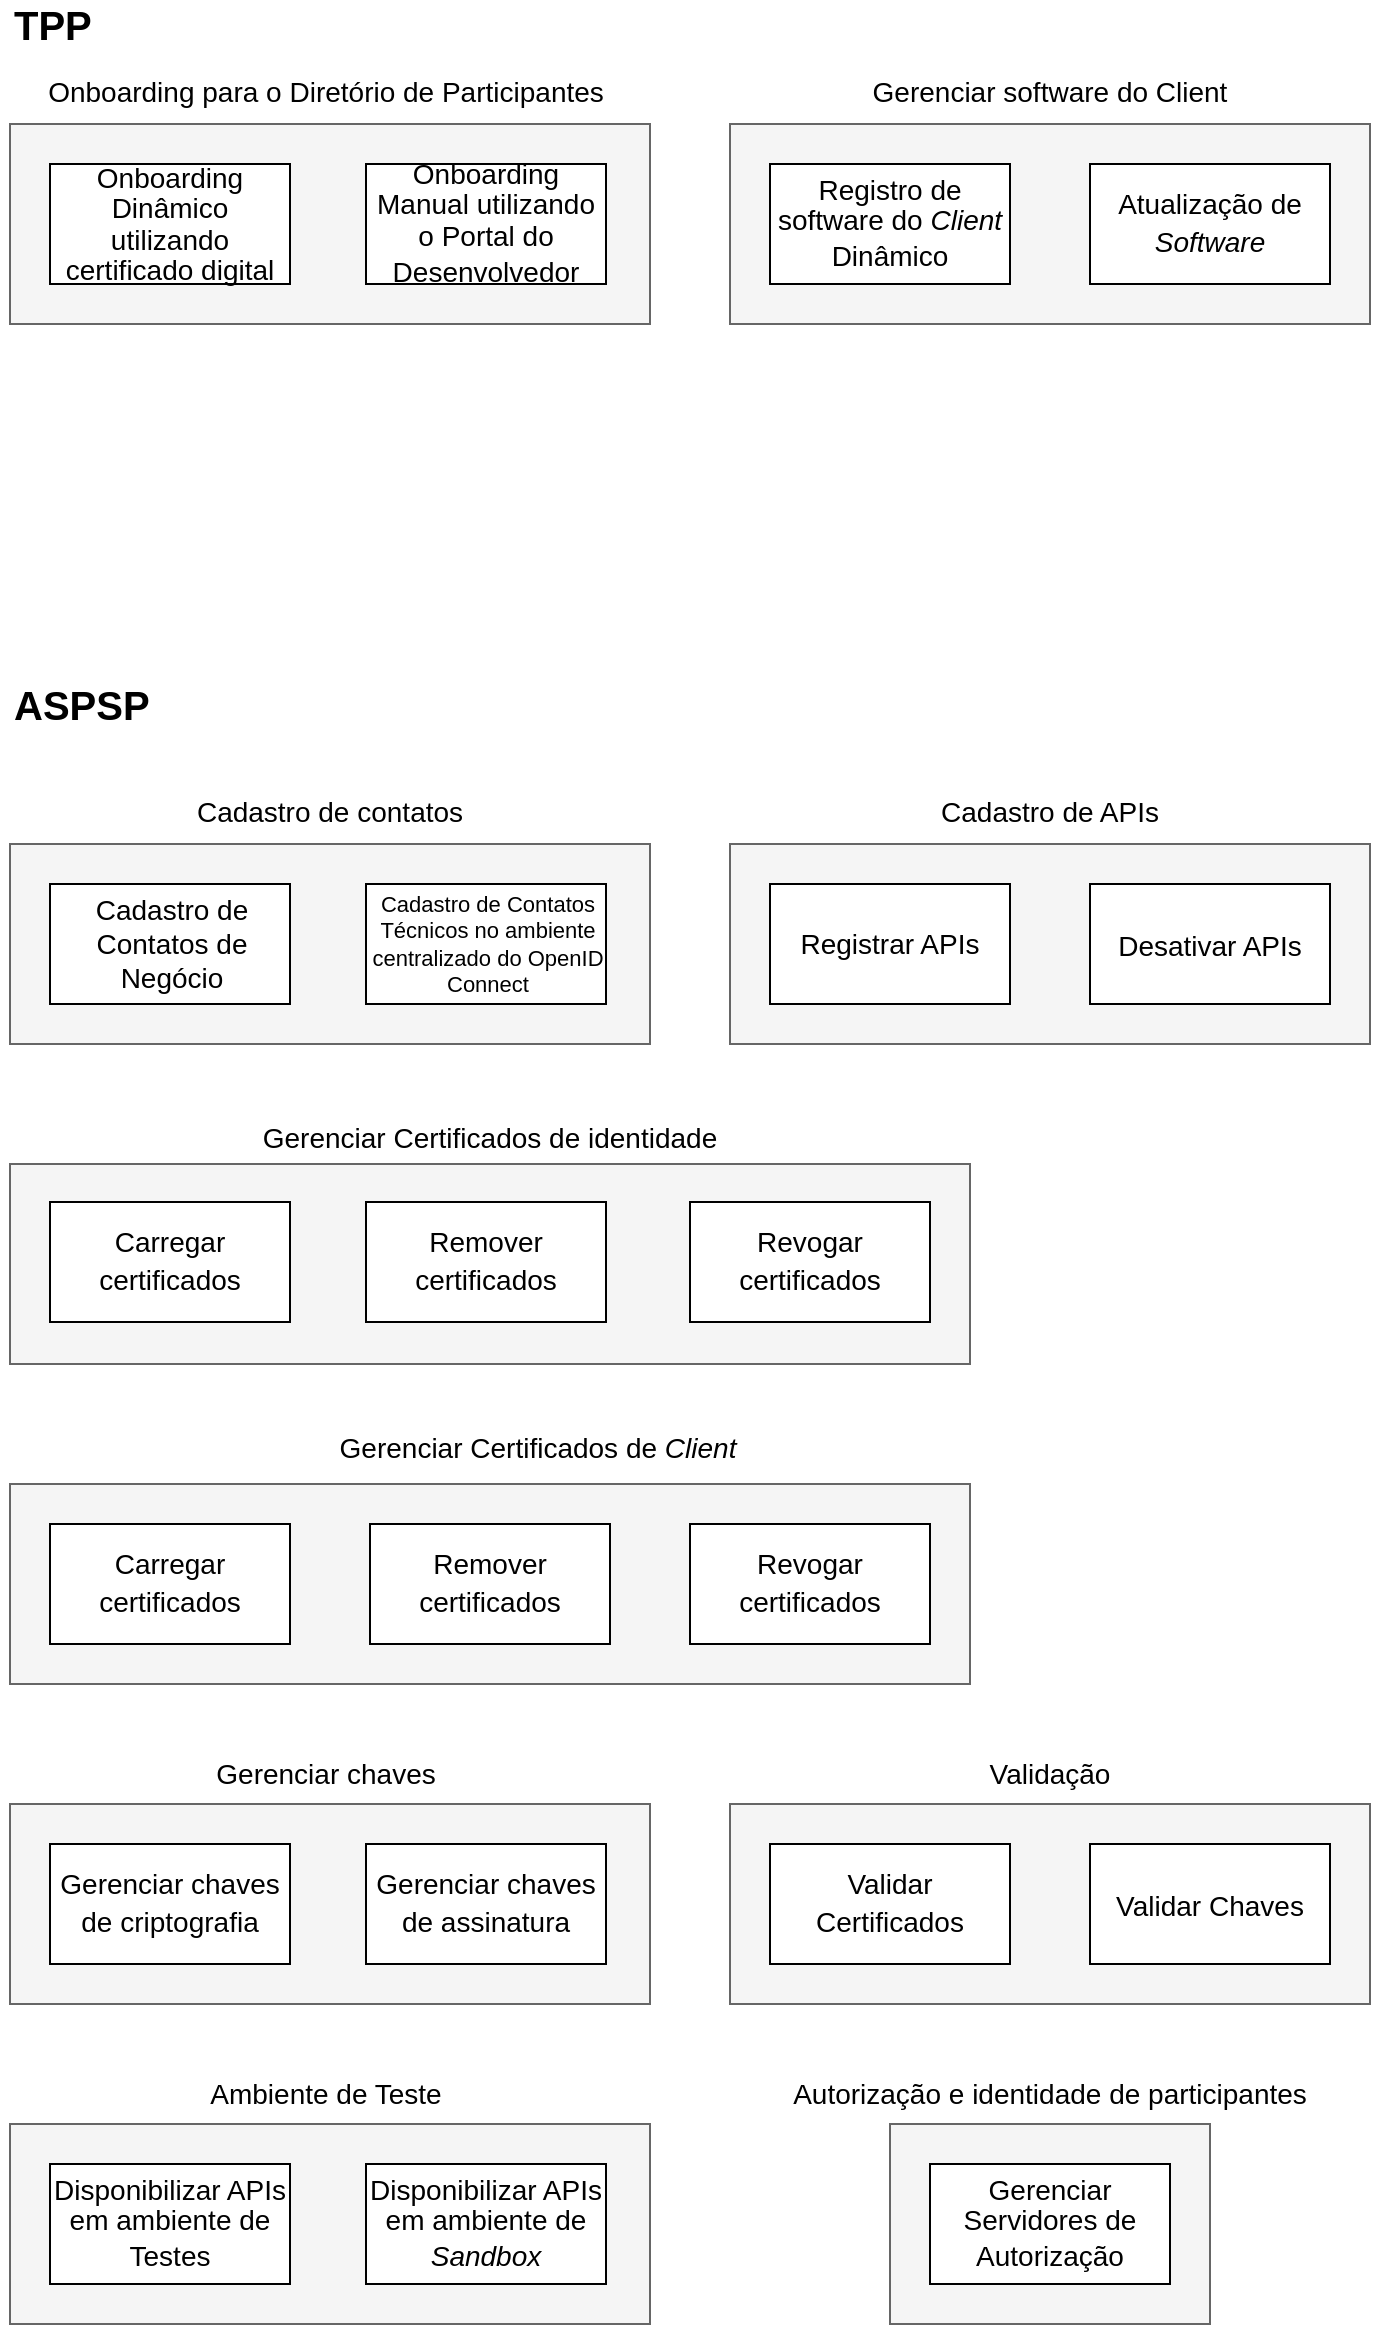 <mxfile version="14.1.8" type="device"><diagram name="Page-1" id="2TcQcZD54DQ14kN6pJWy"><mxGraphModel dx="768" dy="482" grid="1" gridSize="10" guides="1" tooltips="1" connect="1" arrows="1" fold="1" page="1" pageScale="1" pageWidth="827" pageHeight="1169" math="0" shadow="0"><root><mxCell id="dQWmXxBlJwxHtQwSScho-0"/><mxCell id="dQWmXxBlJwxHtQwSScho-1" parent="dQWmXxBlJwxHtQwSScho-0"/><mxCell id="dex9BiM0n378ThbojuQ--26" value="" style="rounded=0;whiteSpace=wrap;html=1;fontSize=20;align=center;fillColor=#f5f5f5;strokeColor=#666666;fontColor=#333333;fontStyle=1" parent="dQWmXxBlJwxHtQwSScho-1" vertex="1"><mxGeometry x="480" y="1120" width="160" height="100" as="geometry"/></mxCell><mxCell id="dex9BiM0n378ThbojuQ--25" value="" style="rounded=0;whiteSpace=wrap;html=1;fontSize=20;align=center;fillColor=#f5f5f5;strokeColor=#666666;fontColor=#333333;" parent="dQWmXxBlJwxHtQwSScho-1" vertex="1"><mxGeometry x="40" y="1120" width="320" height="100" as="geometry"/></mxCell><mxCell id="dex9BiM0n378ThbojuQ--23" value="" style="rounded=0;whiteSpace=wrap;html=1;fontSize=20;align=center;fillColor=#f5f5f5;strokeColor=#666666;fontColor=#333333;fontStyle=1" parent="dQWmXxBlJwxHtQwSScho-1" vertex="1"><mxGeometry x="400" y="960" width="320" height="100" as="geometry"/></mxCell><mxCell id="dex9BiM0n378ThbojuQ--24" value="" style="rounded=0;whiteSpace=wrap;html=1;fontSize=20;align=center;fillColor=#f5f5f5;strokeColor=#666666;fontColor=#333333;" parent="dQWmXxBlJwxHtQwSScho-1" vertex="1"><mxGeometry x="40" y="960" width="320" height="100" as="geometry"/></mxCell><mxCell id="dex9BiM0n378ThbojuQ--22" value="" style="rounded=0;whiteSpace=wrap;html=1;fontSize=20;align=center;fillColor=#f5f5f5;strokeColor=#666666;fontColor=#333333;" parent="dQWmXxBlJwxHtQwSScho-1" vertex="1"><mxGeometry x="40" y="800" width="480" height="100" as="geometry"/></mxCell><mxCell id="dex9BiM0n378ThbojuQ--21" value="" style="rounded=0;whiteSpace=wrap;html=1;fontSize=20;align=center;fillColor=#f5f5f5;strokeColor=#666666;fontColor=#333333;" parent="dQWmXxBlJwxHtQwSScho-1" vertex="1"><mxGeometry x="40" y="640" width="480" height="100" as="geometry"/></mxCell><mxCell id="dex9BiM0n378ThbojuQ--20" value="" style="rounded=0;whiteSpace=wrap;html=1;fontSize=20;align=center;fillColor=#f5f5f5;strokeColor=#666666;fontColor=#333333;fontStyle=1" parent="dQWmXxBlJwxHtQwSScho-1" vertex="1"><mxGeometry x="400" y="480" width="320" height="100" as="geometry"/></mxCell><mxCell id="dex9BiM0n378ThbojuQ--19" value="" style="rounded=0;whiteSpace=wrap;html=1;fontSize=20;align=center;fillColor=#f5f5f5;strokeColor=#666666;fontColor=#333333;" parent="dQWmXxBlJwxHtQwSScho-1" vertex="1"><mxGeometry x="40" y="480" width="320" height="100" as="geometry"/></mxCell><mxCell id="dex9BiM0n378ThbojuQ--17" value="" style="rounded=0;whiteSpace=wrap;html=1;fontSize=20;align=center;fillColor=#f5f5f5;strokeColor=#666666;fontColor=#333333;" parent="dQWmXxBlJwxHtQwSScho-1" vertex="1"><mxGeometry x="40" y="120" width="320" height="100" as="geometry"/></mxCell><mxCell id="dex9BiM0n378ThbojuQ--16" value="" style="rounded=0;whiteSpace=wrap;html=1;fontSize=20;align=center;fillColor=#f5f5f5;strokeColor=#666666;fontColor=#333333;" parent="dQWmXxBlJwxHtQwSScho-1" vertex="1"><mxGeometry x="400" y="120" width="320" height="100" as="geometry"/></mxCell><mxCell id="vyJ_nPInAKXqsQ6Iv6e1-10" value="&lt;span style=&quot;font-family: &amp;#34;arial&amp;#34; , sans-serif ; font-size: 14px&quot;&gt;Gerenciar chaves&lt;/span&gt;" style="text;whiteSpace=wrap;html=1;fontSize=11;align=center;" parent="dQWmXxBlJwxHtQwSScho-1" vertex="1"><mxGeometry x="88" y="930" width="220" height="30" as="geometry"/></mxCell><mxCell id="dex9BiM0n378ThbojuQ--0" value="&lt;font face=&quot;arial, sans-serif&quot;&gt;&lt;span style=&quot;font-size: 14px&quot;&gt;Validação&lt;/span&gt;&lt;/font&gt;" style="text;whiteSpace=wrap;html=1;fontSize=11;align=center;" parent="dQWmXxBlJwxHtQwSScho-1" vertex="1"><mxGeometry x="450" y="930" width="220" height="30" as="geometry"/></mxCell><mxCell id="dQWmXxBlJwxHtQwSScho-2" value="TPP" style="text;html=1;strokeColor=none;fillColor=none;align=left;verticalAlign=middle;whiteSpace=wrap;rounded=0;fontSize=20;fontStyle=1" parent="dQWmXxBlJwxHtQwSScho-1" vertex="1"><mxGeometry x="40" y="60" width="80" height="20" as="geometry"/></mxCell><mxCell id="dQWmXxBlJwxHtQwSScho-3" value="&lt;span lang=&quot;PT-BR&quot; style=&quot;font-size: 10.5pt ; line-height: 110% ; font-family: &amp;#34;arial&amp;#34; , sans-serif&quot;&gt;Onboarding Dinâmico utilizando certificado digital&lt;/span&gt;" style="rounded=0;whiteSpace=wrap;html=1;" parent="dQWmXxBlJwxHtQwSScho-1" vertex="1"><mxGeometry x="60" y="140" width="120" height="60" as="geometry"/></mxCell><mxCell id="dQWmXxBlJwxHtQwSScho-4" value="&lt;span lang=&quot;PT-BR&quot; style=&quot;font-size: 10.5pt ; line-height: 15.4px ; font-family: &amp;#34;arial&amp;#34; , sans-serif&quot;&gt;Onboarding Manual utilizando o Portal do Desenvolvedor&lt;/span&gt;&lt;span style=&quot;font-size: medium&quot;&gt;&lt;/span&gt;" style="rounded=0;whiteSpace=wrap;html=1;" parent="dQWmXxBlJwxHtQwSScho-1" vertex="1"><mxGeometry x="218" y="140" width="120" height="60" as="geometry"/></mxCell><mxCell id="dQWmXxBlJwxHtQwSScho-5" value="&lt;span lang=&quot;PT-BR&quot; style=&quot;font-size: 10.5pt ; line-height: 15.4px ; font-family: &amp;#34;arial&amp;#34; , sans-serif&quot;&gt;Registro de software do&amp;nbsp;&lt;i&gt;Client&lt;/i&gt; Dinâmico&lt;/span&gt;&lt;span style=&quot;font-size: medium&quot;&gt;&lt;/span&gt;" style="rounded=0;whiteSpace=wrap;html=1;" parent="dQWmXxBlJwxHtQwSScho-1" vertex="1"><mxGeometry x="420" y="140" width="120" height="60" as="geometry"/></mxCell><mxCell id="dQWmXxBlJwxHtQwSScho-7" value="&lt;span lang=&quot;PT-BR&quot; style=&quot;font-size: 10.5pt ; line-height: 15.4px ; font-family: &amp;#34;arial&amp;#34; , sans-serif&quot;&gt;Atualização de &lt;i&gt;Software&lt;/i&gt;&lt;/span&gt;&lt;span style=&quot;font-size: medium&quot;&gt;&lt;/span&gt;" style="rounded=0;whiteSpace=wrap;html=1;" parent="dQWmXxBlJwxHtQwSScho-1" vertex="1"><mxGeometry x="580" y="140" width="120" height="60" as="geometry"/></mxCell><mxCell id="dQWmXxBlJwxHtQwSScho-8" value="ASPSP" style="text;html=1;strokeColor=none;fillColor=none;align=left;verticalAlign=middle;whiteSpace=wrap;rounded=0;fontSize=20;fontStyle=1" parent="dQWmXxBlJwxHtQwSScho-1" vertex="1"><mxGeometry x="40" y="400" width="80" height="20" as="geometry"/></mxCell><mxCell id="dQWmXxBlJwxHtQwSScho-9" value="&lt;div style=&quot;text-align: center&quot;&gt;&lt;span style=&quot;font-family: &amp;#34;arial&amp;#34; , sans-serif ; font-size: 10.5pt&quot;&gt;Cadastro de Contatos de Negócio&lt;/span&gt;&lt;/div&gt;&lt;span style=&quot;font-size: medium&quot;&gt;&lt;/span&gt;" style="rounded=0;whiteSpace=wrap;html=1;align=left;" parent="dQWmXxBlJwxHtQwSScho-1" vertex="1"><mxGeometry x="60" y="500" width="120" height="60" as="geometry"/></mxCell><mxCell id="dQWmXxBlJwxHtQwSScho-10" value="&lt;div style=&quot;text-align: center; font-size: 11px;&quot;&gt;&lt;span style=&quot;font-family: arial, sans-serif; font-size: 11px;&quot;&gt;Cadastro de Contatos Técnicos no ambiente centralizado do OpenID Connect&lt;/span&gt;&lt;/div&gt;&lt;span style=&quot;font-size: 11px;&quot;&gt;&lt;/span&gt;" style="rounded=0;whiteSpace=wrap;html=1;align=left;fontSize=11;" parent="dQWmXxBlJwxHtQwSScho-1" vertex="1"><mxGeometry x="218" y="500" width="120" height="60" as="geometry"/></mxCell><mxCell id="dQWmXxBlJwxHtQwSScho-11" value="&lt;div style=&quot;&quot;&gt;&lt;span style=&quot;font-family: &amp;quot;arial&amp;quot; , sans-serif ; font-size: 10.5pt&quot;&gt;Registrar APIs&lt;/span&gt;&lt;/div&gt;&lt;span style=&quot;font-size: medium&quot;&gt;&lt;/span&gt;" style="rounded=0;whiteSpace=wrap;html=1;fontSize=11;align=center;" parent="dQWmXxBlJwxHtQwSScho-1" vertex="1"><mxGeometry x="420" y="500" width="120" height="60" as="geometry"/></mxCell><mxCell id="dQWmXxBlJwxHtQwSScho-12" value="&lt;span lang=&quot;PT-BR&quot; style=&quot;font-size: 10.5pt ; line-height: 15.4px ; font-family: &amp;#34;arial&amp;#34; , sans-serif&quot;&gt;Desativar APIs&lt;/span&gt;&lt;span style=&quot;font-size: medium&quot;&gt;&lt;/span&gt;" style="rounded=0;whiteSpace=wrap;html=1;fontSize=11;align=center;" parent="dQWmXxBlJwxHtQwSScho-1" vertex="1"><mxGeometry x="580" y="500" width="120" height="60" as="geometry"/></mxCell><mxCell id="dQWmXxBlJwxHtQwSScho-13" value="&lt;span lang=&quot;PT-BR&quot; style=&quot;font-size: 10.5pt ; line-height: 15.4px ; font-family: &amp;#34;arial&amp;#34; , sans-serif&quot;&gt;Carregar certificados&lt;/span&gt;&lt;span style=&quot;font-size: medium&quot;&gt;&lt;/span&gt;" style="rounded=0;whiteSpace=wrap;html=1;fontSize=11;align=center;" parent="dQWmXxBlJwxHtQwSScho-1" vertex="1"><mxGeometry x="60" y="659" width="120" height="60" as="geometry"/></mxCell><mxCell id="dQWmXxBlJwxHtQwSScho-14" value="&lt;span lang=&quot;PT-BR&quot; style=&quot;font-size: 10.5pt ; line-height: 15.4px ; font-family: &amp;#34;arial&amp;#34; , sans-serif&quot;&gt;Remover certificados&lt;/span&gt;&lt;span style=&quot;font-size: medium&quot;&gt;&lt;/span&gt;" style="rounded=0;whiteSpace=wrap;html=1;fontSize=11;align=center;" parent="dQWmXxBlJwxHtQwSScho-1" vertex="1"><mxGeometry x="218" y="659" width="120" height="60" as="geometry"/></mxCell><mxCell id="dQWmXxBlJwxHtQwSScho-15" value="&lt;span lang=&quot;PT-BR&quot; style=&quot;font-size: 10.5pt ; line-height: 15.4px ; font-family: &amp;#34;arial&amp;#34; , sans-serif&quot;&gt;Revogar certificados&lt;/span&gt;&lt;span style=&quot;font-size: medium&quot;&gt;&lt;/span&gt;" style="rounded=0;whiteSpace=wrap;html=1;fontSize=11;align=center;" parent="dQWmXxBlJwxHtQwSScho-1" vertex="1"><mxGeometry x="380" y="659" width="120" height="60" as="geometry"/></mxCell><mxCell id="dQWmXxBlJwxHtQwSScho-16" value="&lt;span lang=&quot;PT-BR&quot; style=&quot;font-size: 10.5pt ; line-height: 15.4px ; font-family: &amp;#34;arial&amp;#34; , sans-serif&quot;&gt;Gerenciar Certificados de identidade&lt;/span&gt;&lt;span style=&quot;font-size: medium&quot;&gt;&lt;/span&gt;" style="text;whiteSpace=wrap;html=1;fontSize=11;align=center;" parent="dQWmXxBlJwxHtQwSScho-1" vertex="1"><mxGeometry x="160" y="610" width="240" height="30" as="geometry"/></mxCell><mxCell id="dQWmXxBlJwxHtQwSScho-18" value="&lt;span lang=&quot;PT-BR&quot; style=&quot;font-size: 10.5pt ; line-height: 110% ; font-family: &amp;#34;arial&amp;#34; , sans-serif&quot;&gt;Gerenciar Certificados de &lt;i&gt;Client&lt;/i&gt;&lt;/span&gt;" style="text;whiteSpace=wrap;html=1;fontSize=11;align=center;" parent="dQWmXxBlJwxHtQwSScho-1" vertex="1"><mxGeometry x="194" y="768" width="220" height="30" as="geometry"/></mxCell><mxCell id="dQWmXxBlJwxHtQwSScho-19" value="&lt;span lang=&quot;PT-BR&quot; style=&quot;font-size: 10.5pt ; line-height: 15.4px ; font-family: &amp;#34;arial&amp;#34; , sans-serif&quot;&gt;Carregar certificados&lt;/span&gt;&lt;span style=&quot;font-size: medium&quot;&gt;&lt;/span&gt;" style="rounded=0;whiteSpace=wrap;html=1;fontSize=11;align=center;" parent="dQWmXxBlJwxHtQwSScho-1" vertex="1"><mxGeometry x="60" y="820" width="120" height="60" as="geometry"/></mxCell><mxCell id="dQWmXxBlJwxHtQwSScho-20" value="&lt;span lang=&quot;PT-BR&quot; style=&quot;font-size: 10.5pt ; line-height: 15.4px ; font-family: &amp;#34;arial&amp;#34; , sans-serif&quot;&gt;Remover certificados&lt;/span&gt;&lt;span style=&quot;font-size: medium&quot;&gt;&lt;/span&gt;" style="rounded=0;whiteSpace=wrap;html=1;fontSize=11;align=center;" parent="dQWmXxBlJwxHtQwSScho-1" vertex="1"><mxGeometry x="220" y="820" width="120" height="60" as="geometry"/></mxCell><mxCell id="dQWmXxBlJwxHtQwSScho-21" value="&lt;span lang=&quot;PT-BR&quot; style=&quot;font-size: 10.5pt ; line-height: 15.4px ; font-family: &amp;#34;arial&amp;#34; , sans-serif&quot;&gt;Revogar certificados&lt;/span&gt;&lt;span style=&quot;font-size: medium&quot;&gt;&lt;/span&gt;" style="rounded=0;whiteSpace=wrap;html=1;fontSize=11;align=center;" parent="dQWmXxBlJwxHtQwSScho-1" vertex="1"><mxGeometry x="380" y="820" width="120" height="60" as="geometry"/></mxCell><mxCell id="dQWmXxBlJwxHtQwSScho-23" value="&lt;span lang=&quot;PT-BR&quot; style=&quot;font-size: 10.5pt ; line-height: 15.4px ; font-family: &amp;#34;arial&amp;#34; , sans-serif&quot;&gt;Gerenciar chaves de assinatura&lt;/span&gt;&lt;span style=&quot;font-size: medium&quot;&gt;&lt;/span&gt;" style="rounded=0;whiteSpace=wrap;html=1;fontSize=11;align=center;" parent="dQWmXxBlJwxHtQwSScho-1" vertex="1"><mxGeometry x="218" y="980" width="120" height="60" as="geometry"/></mxCell><mxCell id="dQWmXxBlJwxHtQwSScho-24" value="&lt;span lang=&quot;PT-BR&quot; style=&quot;font-size: 10.5pt ; line-height: 15.4px ; font-family: &amp;#34;arial&amp;#34; , sans-serif&quot;&gt;Gerenciar chaves de criptografia&lt;/span&gt;&lt;span style=&quot;font-size: medium&quot;&gt;&lt;/span&gt;" style="rounded=0;whiteSpace=wrap;html=1;fontSize=11;align=center;" parent="dQWmXxBlJwxHtQwSScho-1" vertex="1"><mxGeometry x="60" y="980" width="120" height="60" as="geometry"/></mxCell><mxCell id="dQWmXxBlJwxHtQwSScho-25" value="&lt;span lang=&quot;PT-BR&quot; style=&quot;font-size: 10.5pt ; line-height: 15.4px ; font-family: &amp;#34;arial&amp;#34; , sans-serif&quot;&gt;Validar Certificados&lt;/span&gt;&lt;span style=&quot;font-size: medium&quot;&gt;&lt;/span&gt;" style="rounded=0;whiteSpace=wrap;html=1;fontSize=11;align=center;" parent="dQWmXxBlJwxHtQwSScho-1" vertex="1"><mxGeometry x="420" y="980" width="120" height="60" as="geometry"/></mxCell><mxCell id="dQWmXxBlJwxHtQwSScho-26" value="&lt;span lang=&quot;PT-BR&quot; style=&quot;font-size: 10.5pt ; line-height: 15.4px ; font-family: &amp;#34;arial&amp;#34; , sans-serif&quot;&gt;Validar&amp;nbsp;&lt;/span&gt;&lt;span style=&quot;font-size: medium&quot;&gt;&lt;/span&gt;&lt;span lang=&quot;PT-BR&quot; style=&quot;font-size: 10.5pt ; line-height: 15.4px ; font-family: &amp;#34;arial&amp;#34; , sans-serif&quot;&gt;Chaves&lt;/span&gt;&lt;span style=&quot;font-size: medium&quot;&gt;&lt;/span&gt;" style="rounded=0;whiteSpace=wrap;html=1;fontSize=11;align=center;" parent="dQWmXxBlJwxHtQwSScho-1" vertex="1"><mxGeometry x="580" y="980" width="120" height="60" as="geometry"/></mxCell><mxCell id="vyJ_nPInAKXqsQ6Iv6e1-0" value="&lt;span lang=&quot;PT-BR&quot; style=&quot;font-size: 10.5pt ; line-height: 110% ; font-family: &amp;#34;arial&amp;#34; , sans-serif&quot;&gt;Onboarding para o Diretório de Participantes&lt;/span&gt;" style="text;whiteSpace=wrap;html=1;fontSize=11;align=center;" parent="dQWmXxBlJwxHtQwSScho-1" vertex="1"><mxGeometry x="35" y="90" width="326" height="30" as="geometry"/></mxCell><mxCell id="vyJ_nPInAKXqsQ6Iv6e1-3" value="&lt;span lang=&quot;PT-BR&quot; style=&quot;font-size: 10.5pt ; line-height: 110% ; font-family: &amp;#34;arial&amp;#34; , sans-serif&quot;&gt;Gerenciar software do Client&lt;/span&gt;" style="text;whiteSpace=wrap;html=1;fontSize=11;align=center;" parent="dQWmXxBlJwxHtQwSScho-1" vertex="1"><mxGeometry x="397" y="90" width="326" height="30" as="geometry"/></mxCell><mxCell id="vyJ_nPInAKXqsQ6Iv6e1-5" value="&lt;span lang=&quot;PT-BR&quot; style=&quot;font-size: 10.5pt ; line-height: 110% ; font-family: &amp;#34;arial&amp;#34; , sans-serif&quot;&gt;Cadastro de contatos&lt;/span&gt;" style="text;whiteSpace=wrap;html=1;fontSize=11;align=center;" parent="dQWmXxBlJwxHtQwSScho-1" vertex="1"><mxGeometry x="80" y="450" width="240" height="30" as="geometry"/></mxCell><mxCell id="vyJ_nPInAKXqsQ6Iv6e1-9" value="&lt;span lang=&quot;PT-BR&quot; style=&quot;font-size: 10.5pt ; line-height: 110% ; font-family: &amp;#34;arial&amp;#34; , sans-serif&quot;&gt;Cadastro de APIs&lt;/span&gt;" style="text;whiteSpace=wrap;html=1;fontSize=11;align=center;" parent="dQWmXxBlJwxHtQwSScho-1" vertex="1"><mxGeometry x="440" y="450" width="240" height="30" as="geometry"/></mxCell><mxCell id="dex9BiM0n378ThbojuQ--8" value="&lt;div style=&quot;&quot;&gt;&lt;span style=&quot;font-family: &amp;quot;arial&amp;quot; , sans-serif ; font-size: 10.5pt&quot;&gt;Autorização e identidade de participantes&lt;/span&gt;&lt;/div&gt;" style="text;whiteSpace=wrap;html=1;fontSize=11;align=center;" parent="dQWmXxBlJwxHtQwSScho-1" vertex="1"><mxGeometry x="402" y="1090" width="316" height="30" as="geometry"/></mxCell><mxCell id="dex9BiM0n378ThbojuQ--9" value="&lt;span lang=&quot;PT-BR&quot; style=&quot;font-size: 10.5pt ; line-height: 15.4px ; font-family: &amp;#34;arial&amp;#34; , sans-serif&quot;&gt;Disponibilizar APIs em ambiente de Testes&lt;/span&gt;&lt;span style=&quot;font-size: medium&quot;&gt;&lt;/span&gt;" style="rounded=0;whiteSpace=wrap;html=1;fontSize=11;align=center;" parent="dQWmXxBlJwxHtQwSScho-1" vertex="1"><mxGeometry x="60" y="1140" width="120" height="60" as="geometry"/></mxCell><mxCell id="dex9BiM0n378ThbojuQ--10" value="&lt;span lang=&quot;PT-BR&quot; style=&quot;font-size: 10.5pt ; line-height: 15.4px ; font-family: &amp;#34;arial&amp;#34; , sans-serif&quot;&gt;Disponibilizar APIs em ambiente de &lt;i&gt;Sandbox&lt;/i&gt;&lt;/span&gt;&lt;span style=&quot;font-size: medium&quot;&gt;&lt;/span&gt;" style="rounded=0;whiteSpace=wrap;html=1;fontSize=11;align=center;" parent="dQWmXxBlJwxHtQwSScho-1" vertex="1"><mxGeometry x="218" y="1140" width="120" height="60" as="geometry"/></mxCell><mxCell id="dex9BiM0n378ThbojuQ--11" value="&lt;span lang=&quot;PT-BR&quot; style=&quot;font-size: 10.5pt ; line-height: 15.4px ; font-family: &amp;#34;arial&amp;#34; , sans-serif&quot;&gt;Gerenciar Servidores de Autorização&lt;/span&gt;&lt;span style=&quot;font-size: medium&quot;&gt;&lt;/span&gt;" style="rounded=0;whiteSpace=wrap;html=1;fontSize=11;align=center;" parent="dQWmXxBlJwxHtQwSScho-1" vertex="1"><mxGeometry x="500" y="1140" width="120" height="60" as="geometry"/></mxCell><mxCell id="dex9BiM0n378ThbojuQ--15" value="&lt;div&gt;&lt;span style=&quot;font-family: &amp;#34;arial&amp;#34; , sans-serif ; font-size: 10.5pt&quot;&gt;Ambiente de Teste&lt;/span&gt;&lt;/div&gt;" style="text;whiteSpace=wrap;html=1;fontSize=11;align=center;" parent="dQWmXxBlJwxHtQwSScho-1" vertex="1"><mxGeometry x="40" y="1090" width="316" height="30" as="geometry"/></mxCell><mxCell id="y2sYFU-eIueLz42ul-lW-0" style="edgeStyle=orthogonalEdgeStyle;rounded=0;orthogonalLoop=1;jettySize=auto;html=1;exitX=0.5;exitY=1;exitDx=0;exitDy=0;" edge="1" parent="dQWmXxBlJwxHtQwSScho-1" source="dex9BiM0n378ThbojuQ--16" target="dex9BiM0n378ThbojuQ--16"><mxGeometry relative="1" as="geometry"/></mxCell></root></mxGraphModel></diagram></mxfile>